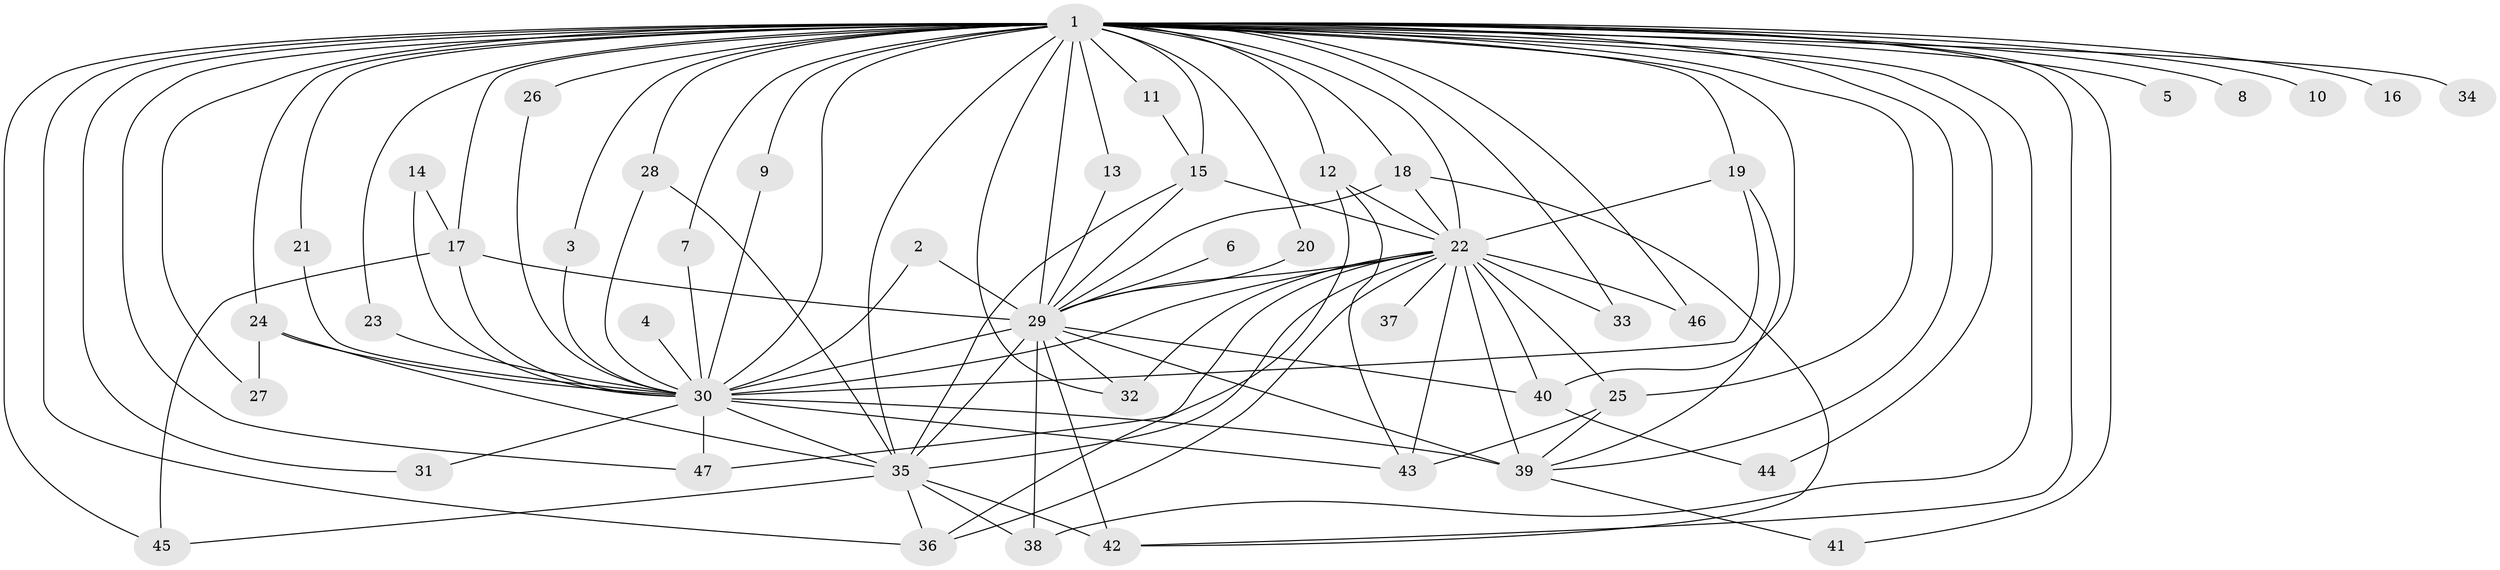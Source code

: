// original degree distribution, {17: 0.010638297872340425, 21: 0.010638297872340425, 12: 0.010638297872340425, 16: 0.02127659574468085, 23: 0.010638297872340425, 30: 0.010638297872340425, 19: 0.010638297872340425, 22: 0.010638297872340425, 27: 0.010638297872340425, 7: 0.010638297872340425, 4: 0.10638297872340426, 5: 0.0425531914893617, 2: 0.5425531914893617, 3: 0.19148936170212766}
// Generated by graph-tools (version 1.1) at 2025/49/03/09/25 03:49:40]
// undirected, 47 vertices, 108 edges
graph export_dot {
graph [start="1"]
  node [color=gray90,style=filled];
  1;
  2;
  3;
  4;
  5;
  6;
  7;
  8;
  9;
  10;
  11;
  12;
  13;
  14;
  15;
  16;
  17;
  18;
  19;
  20;
  21;
  22;
  23;
  24;
  25;
  26;
  27;
  28;
  29;
  30;
  31;
  32;
  33;
  34;
  35;
  36;
  37;
  38;
  39;
  40;
  41;
  42;
  43;
  44;
  45;
  46;
  47;
  1 -- 3 [weight=1.0];
  1 -- 5 [weight=1.0];
  1 -- 7 [weight=1.0];
  1 -- 8 [weight=2.0];
  1 -- 9 [weight=1.0];
  1 -- 10 [weight=2.0];
  1 -- 11 [weight=1.0];
  1 -- 12 [weight=1.0];
  1 -- 13 [weight=1.0];
  1 -- 15 [weight=2.0];
  1 -- 16 [weight=2.0];
  1 -- 17 [weight=3.0];
  1 -- 18 [weight=2.0];
  1 -- 19 [weight=1.0];
  1 -- 20 [weight=1.0];
  1 -- 21 [weight=1.0];
  1 -- 22 [weight=8.0];
  1 -- 23 [weight=1.0];
  1 -- 24 [weight=1.0];
  1 -- 25 [weight=1.0];
  1 -- 26 [weight=1.0];
  1 -- 27 [weight=1.0];
  1 -- 28 [weight=2.0];
  1 -- 29 [weight=5.0];
  1 -- 30 [weight=5.0];
  1 -- 31 [weight=1.0];
  1 -- 32 [weight=1.0];
  1 -- 33 [weight=1.0];
  1 -- 34 [weight=3.0];
  1 -- 35 [weight=8.0];
  1 -- 36 [weight=1.0];
  1 -- 38 [weight=1.0];
  1 -- 39 [weight=1.0];
  1 -- 40 [weight=1.0];
  1 -- 41 [weight=1.0];
  1 -- 42 [weight=1.0];
  1 -- 44 [weight=1.0];
  1 -- 45 [weight=2.0];
  1 -- 46 [weight=2.0];
  1 -- 47 [weight=1.0];
  2 -- 29 [weight=1.0];
  2 -- 30 [weight=1.0];
  3 -- 30 [weight=1.0];
  4 -- 30 [weight=2.0];
  6 -- 29 [weight=1.0];
  7 -- 30 [weight=1.0];
  9 -- 30 [weight=1.0];
  11 -- 15 [weight=1.0];
  12 -- 22 [weight=1.0];
  12 -- 36 [weight=1.0];
  12 -- 43 [weight=1.0];
  13 -- 29 [weight=1.0];
  14 -- 17 [weight=1.0];
  14 -- 30 [weight=1.0];
  15 -- 22 [weight=1.0];
  15 -- 29 [weight=1.0];
  15 -- 35 [weight=1.0];
  17 -- 29 [weight=1.0];
  17 -- 30 [weight=1.0];
  17 -- 45 [weight=1.0];
  18 -- 22 [weight=1.0];
  18 -- 29 [weight=1.0];
  18 -- 42 [weight=1.0];
  19 -- 22 [weight=1.0];
  19 -- 30 [weight=1.0];
  19 -- 39 [weight=1.0];
  20 -- 29 [weight=1.0];
  21 -- 30 [weight=1.0];
  22 -- 25 [weight=1.0];
  22 -- 29 [weight=2.0];
  22 -- 30 [weight=2.0];
  22 -- 32 [weight=1.0];
  22 -- 33 [weight=1.0];
  22 -- 35 [weight=4.0];
  22 -- 36 [weight=1.0];
  22 -- 37 [weight=2.0];
  22 -- 39 [weight=2.0];
  22 -- 40 [weight=2.0];
  22 -- 43 [weight=1.0];
  22 -- 46 [weight=1.0];
  22 -- 47 [weight=1.0];
  23 -- 30 [weight=1.0];
  24 -- 27 [weight=1.0];
  24 -- 30 [weight=2.0];
  24 -- 35 [weight=1.0];
  25 -- 39 [weight=1.0];
  25 -- 43 [weight=1.0];
  26 -- 30 [weight=1.0];
  28 -- 30 [weight=1.0];
  28 -- 35 [weight=1.0];
  29 -- 30 [weight=1.0];
  29 -- 32 [weight=1.0];
  29 -- 35 [weight=2.0];
  29 -- 38 [weight=1.0];
  29 -- 39 [weight=1.0];
  29 -- 40 [weight=1.0];
  29 -- 42 [weight=1.0];
  30 -- 31 [weight=1.0];
  30 -- 35 [weight=2.0];
  30 -- 39 [weight=1.0];
  30 -- 43 [weight=1.0];
  30 -- 47 [weight=1.0];
  35 -- 36 [weight=1.0];
  35 -- 38 [weight=1.0];
  35 -- 42 [weight=2.0];
  35 -- 45 [weight=2.0];
  39 -- 41 [weight=1.0];
  40 -- 44 [weight=1.0];
}
